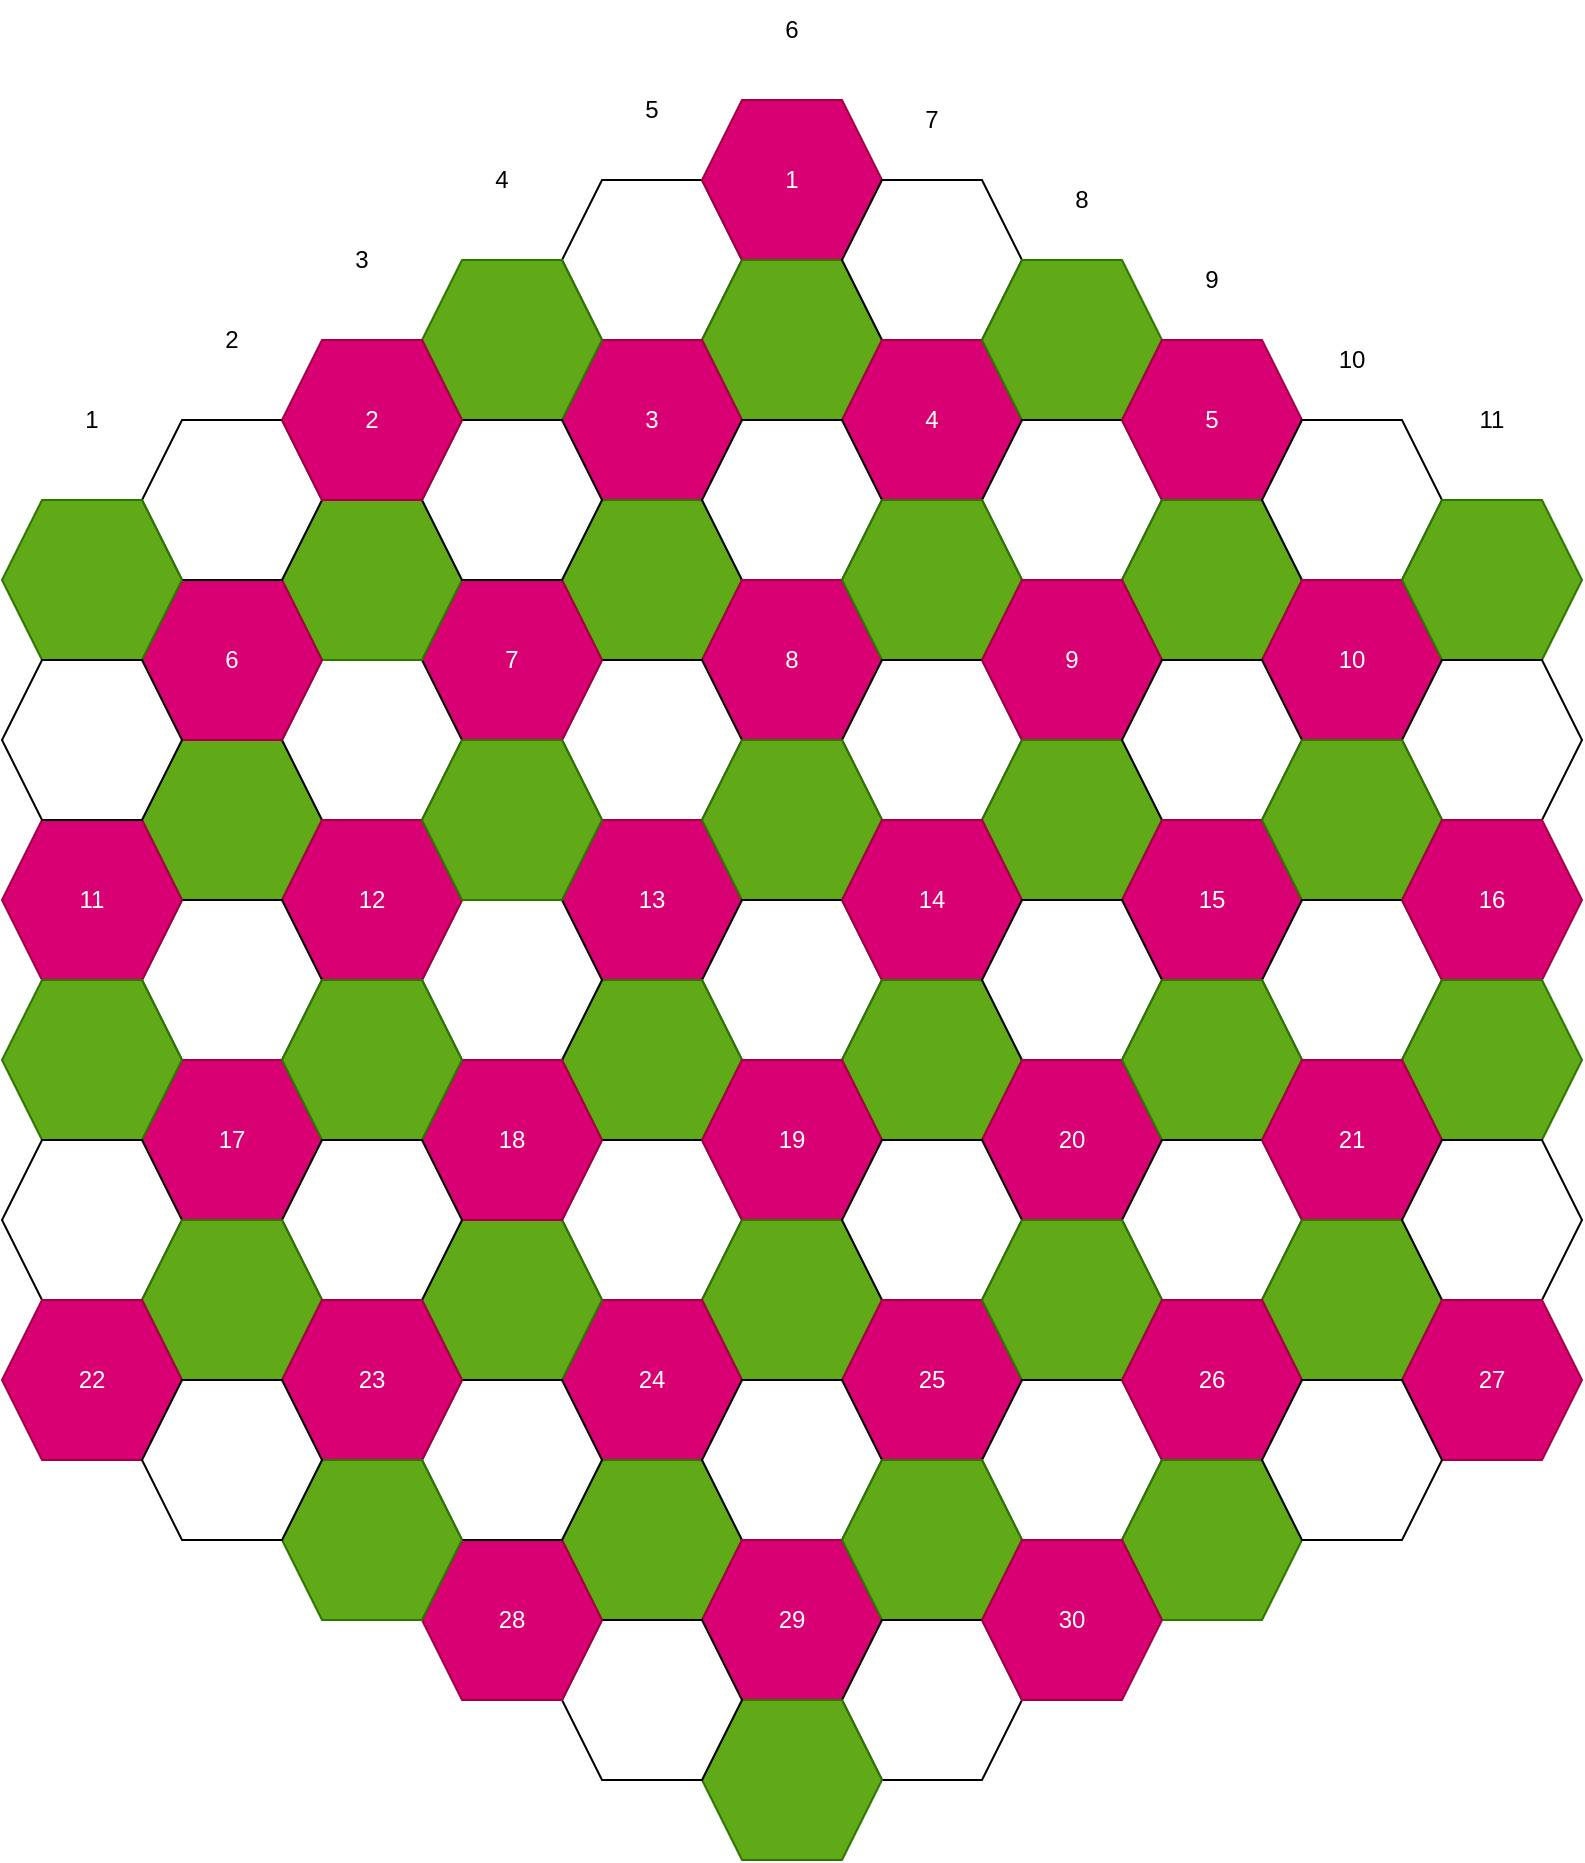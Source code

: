 <mxfile>
    <diagram id="STzJX9Mmbt7jHPi3Ruub" name="Page-1">
        <mxGraphModel dx="1576" dy="863" grid="1" gridSize="10" guides="1" tooltips="1" connect="1" arrows="1" fold="1" page="1" pageScale="1" pageWidth="850" pageHeight="1100" math="0" shadow="0">
            <root>
                <mxCell id="0"/>
                <mxCell id="1" parent="0"/>
                <mxCell id="9" value="" style="shape=hexagon;perimeter=hexagonPerimeter2;whiteSpace=wrap;html=1;fixedSize=1;" vertex="1" parent="1">
                    <mxGeometry x="690" y="520" width="90" height="80" as="geometry"/>
                </mxCell>
                <mxCell id="10" value="1" style="shape=hexagon;perimeter=hexagonPerimeter2;whiteSpace=wrap;html=1;fixedSize=1;fillColor=#d80073;fontColor=#ffffff;strokeColor=#A50040;" vertex="1" parent="1">
                    <mxGeometry x="760" y="480" width="90" height="80" as="geometry"/>
                </mxCell>
                <mxCell id="11" value="" style="shape=hexagon;perimeter=hexagonPerimeter2;whiteSpace=wrap;html=1;fixedSize=1;fillColor=#60a917;fontColor=#ffffff;strokeColor=#2D7600;" vertex="1" parent="1">
                    <mxGeometry x="760" y="560" width="90" height="80" as="geometry"/>
                </mxCell>
                <mxCell id="12" value="" style="shape=hexagon;perimeter=hexagonPerimeter2;whiteSpace=wrap;html=1;fixedSize=1;" vertex="1" parent="1">
                    <mxGeometry x="830" y="520" width="90" height="80" as="geometry"/>
                </mxCell>
                <mxCell id="13" value="4" style="shape=hexagon;perimeter=hexagonPerimeter2;whiteSpace=wrap;html=1;fixedSize=1;fillColor=#d80073;fontColor=#ffffff;strokeColor=#A50040;" vertex="1" parent="1">
                    <mxGeometry x="830" y="600" width="90" height="80" as="geometry"/>
                </mxCell>
                <mxCell id="14" value="" style="shape=hexagon;perimeter=hexagonPerimeter2;whiteSpace=wrap;html=1;fixedSize=1;fillColor=#60a917;fontColor=#ffffff;strokeColor=#2D7600;" vertex="1" parent="1">
                    <mxGeometry x="900" y="560" width="90" height="80" as="geometry"/>
                </mxCell>
                <mxCell id="15" value="" style="shape=hexagon;perimeter=hexagonPerimeter2;whiteSpace=wrap;html=1;fixedSize=1;" vertex="1" parent="1">
                    <mxGeometry x="900" y="640" width="90" height="80" as="geometry"/>
                </mxCell>
                <mxCell id="16" value="5" style="shape=hexagon;perimeter=hexagonPerimeter2;whiteSpace=wrap;html=1;fixedSize=1;fillColor=#d80073;fontColor=#ffffff;strokeColor=#A50040;" vertex="1" parent="1">
                    <mxGeometry x="970" y="600" width="90" height="80" as="geometry"/>
                </mxCell>
                <mxCell id="17" value="" style="shape=hexagon;perimeter=hexagonPerimeter2;whiteSpace=wrap;html=1;fixedSize=1;fillColor=#60a917;fontColor=#ffffff;strokeColor=#2D7600;" vertex="1" parent="1">
                    <mxGeometry x="970" y="680" width="90" height="80" as="geometry"/>
                </mxCell>
                <mxCell id="18" value="" style="shape=hexagon;perimeter=hexagonPerimeter2;whiteSpace=wrap;html=1;fixedSize=1;" vertex="1" parent="1">
                    <mxGeometry x="1040" y="640" width="90" height="80" as="geometry"/>
                </mxCell>
                <mxCell id="19" value="10" style="shape=hexagon;perimeter=hexagonPerimeter2;whiteSpace=wrap;html=1;fixedSize=1;fillColor=#d80073;fontColor=#ffffff;strokeColor=#A50040;" vertex="1" parent="1">
                    <mxGeometry x="1040" y="720" width="90" height="80" as="geometry"/>
                </mxCell>
                <mxCell id="20" value="" style="shape=hexagon;perimeter=hexagonPerimeter2;whiteSpace=wrap;html=1;fixedSize=1;fillColor=#60a917;fontColor=#ffffff;strokeColor=#2D7600;" vertex="1" parent="1">
                    <mxGeometry x="1110" y="680" width="90" height="80" as="geometry"/>
                </mxCell>
                <mxCell id="21" value="" style="shape=hexagon;perimeter=hexagonPerimeter2;whiteSpace=wrap;html=1;fixedSize=1;" vertex="1" parent="1">
                    <mxGeometry x="1110" y="760" width="90" height="80" as="geometry"/>
                </mxCell>
                <mxCell id="31" value="3" style="shape=hexagon;perimeter=hexagonPerimeter2;whiteSpace=wrap;html=1;fixedSize=1;fillColor=#d80073;fontColor=#ffffff;strokeColor=#A50040;" vertex="1" parent="1">
                    <mxGeometry x="690" y="600" width="90" height="80" as="geometry"/>
                </mxCell>
                <mxCell id="32" value="" style="shape=hexagon;perimeter=hexagonPerimeter2;whiteSpace=wrap;html=1;fixedSize=1;fillColor=#60a917;fontColor=#ffffff;strokeColor=#2D7600;" vertex="1" parent="1">
                    <mxGeometry x="620" y="560" width="90" height="80" as="geometry"/>
                </mxCell>
                <mxCell id="33" value="" style="shape=hexagon;perimeter=hexagonPerimeter2;whiteSpace=wrap;html=1;fixedSize=1;fillColor=#60a917;fontColor=#ffffff;strokeColor=#2D7600;" vertex="1" parent="1">
                    <mxGeometry x="690" y="680" width="90" height="80" as="geometry"/>
                </mxCell>
                <mxCell id="34" value="" style="shape=hexagon;perimeter=hexagonPerimeter2;whiteSpace=wrap;html=1;fixedSize=1;" vertex="1" parent="1">
                    <mxGeometry x="760" y="640" width="90" height="80" as="geometry"/>
                </mxCell>
                <mxCell id="35" value="8" style="shape=hexagon;perimeter=hexagonPerimeter2;whiteSpace=wrap;html=1;fixedSize=1;fillColor=#d80073;fontColor=#ffffff;strokeColor=#A50040;" vertex="1" parent="1">
                    <mxGeometry x="760" y="720" width="90" height="80" as="geometry"/>
                </mxCell>
                <mxCell id="36" value="" style="shape=hexagon;perimeter=hexagonPerimeter2;whiteSpace=wrap;html=1;fixedSize=1;fillColor=#60a917;fontColor=#ffffff;strokeColor=#2D7600;" vertex="1" parent="1">
                    <mxGeometry x="830" y="680" width="90" height="80" as="geometry"/>
                </mxCell>
                <mxCell id="37" value="" style="shape=hexagon;perimeter=hexagonPerimeter2;whiteSpace=wrap;html=1;fixedSize=1;" vertex="1" parent="1">
                    <mxGeometry x="830" y="760" width="90" height="80" as="geometry"/>
                </mxCell>
                <mxCell id="38" value="9" style="shape=hexagon;perimeter=hexagonPerimeter2;whiteSpace=wrap;html=1;fixedSize=1;fillColor=#d80073;fontColor=#ffffff;strokeColor=#A50040;" vertex="1" parent="1">
                    <mxGeometry x="900" y="720" width="90" height="80" as="geometry"/>
                </mxCell>
                <mxCell id="39" value="" style="shape=hexagon;perimeter=hexagonPerimeter2;whiteSpace=wrap;html=1;fixedSize=1;fillColor=#60a917;fontColor=#ffffff;strokeColor=#2D7600;" vertex="1" parent="1">
                    <mxGeometry x="900" y="800" width="90" height="80" as="geometry"/>
                </mxCell>
                <mxCell id="40" value="" style="shape=hexagon;perimeter=hexagonPerimeter2;whiteSpace=wrap;html=1;fixedSize=1;" vertex="1" parent="1">
                    <mxGeometry x="970" y="760" width="90" height="80" as="geometry"/>
                </mxCell>
                <mxCell id="41" value="15" style="shape=hexagon;perimeter=hexagonPerimeter2;whiteSpace=wrap;html=1;fixedSize=1;fillColor=#d80073;fontColor=#ffffff;strokeColor=#A50040;" vertex="1" parent="1">
                    <mxGeometry x="970" y="840" width="90" height="80" as="geometry"/>
                </mxCell>
                <mxCell id="42" value="" style="shape=hexagon;perimeter=hexagonPerimeter2;whiteSpace=wrap;html=1;fixedSize=1;fillColor=#60a917;fontColor=#ffffff;strokeColor=#2D7600;" vertex="1" parent="1">
                    <mxGeometry x="1040" y="800" width="90" height="80" as="geometry"/>
                </mxCell>
                <mxCell id="43" value="" style="shape=hexagon;perimeter=hexagonPerimeter2;whiteSpace=wrap;html=1;fixedSize=1;" vertex="1" parent="1">
                    <mxGeometry x="1040" y="880" width="90" height="80" as="geometry"/>
                </mxCell>
                <mxCell id="44" value="16" style="shape=hexagon;perimeter=hexagonPerimeter2;whiteSpace=wrap;html=1;fixedSize=1;fillColor=#d80073;fontColor=#ffffff;strokeColor=#A50040;" vertex="1" parent="1">
                    <mxGeometry x="1110" y="840" width="90" height="80" as="geometry"/>
                </mxCell>
                <mxCell id="45" value="" style="shape=hexagon;perimeter=hexagonPerimeter2;whiteSpace=wrap;html=1;fixedSize=1;fillColor=#60a917;fontColor=#ffffff;strokeColor=#2D7600;" vertex="1" parent="1">
                    <mxGeometry x="1110" y="920" width="90" height="80" as="geometry"/>
                </mxCell>
                <mxCell id="46" value="" style="shape=hexagon;perimeter=hexagonPerimeter2;whiteSpace=wrap;html=1;fixedSize=1;" vertex="1" parent="1">
                    <mxGeometry x="690" y="760" width="90" height="80" as="geometry"/>
                </mxCell>
                <mxCell id="47" value="7" style="shape=hexagon;perimeter=hexagonPerimeter2;whiteSpace=wrap;html=1;fixedSize=1;fillColor=#d80073;fontColor=#ffffff;strokeColor=#A50040;" vertex="1" parent="1">
                    <mxGeometry x="620" y="720" width="90" height="80" as="geometry"/>
                </mxCell>
                <mxCell id="78" value="13" style="shape=hexagon;perimeter=hexagonPerimeter2;whiteSpace=wrap;html=1;fixedSize=1;fillColor=#d80073;fontColor=#ffffff;strokeColor=#A50040;" vertex="1" parent="1">
                    <mxGeometry x="690" y="840" width="90" height="80" as="geometry"/>
                </mxCell>
                <mxCell id="79" value="" style="shape=hexagon;perimeter=hexagonPerimeter2;whiteSpace=wrap;html=1;fixedSize=1;fillColor=#60a917;fontColor=#ffffff;strokeColor=#2D7600;" vertex="1" parent="1">
                    <mxGeometry x="760" y="800" width="90" height="80" as="geometry"/>
                </mxCell>
                <mxCell id="80" value="" style="shape=hexagon;perimeter=hexagonPerimeter2;whiteSpace=wrap;html=1;fixedSize=1;" vertex="1" parent="1">
                    <mxGeometry x="760" y="880" width="90" height="80" as="geometry"/>
                </mxCell>
                <mxCell id="81" value="14" style="shape=hexagon;perimeter=hexagonPerimeter2;whiteSpace=wrap;html=1;fixedSize=1;fillColor=#d80073;fontColor=#ffffff;strokeColor=#A50040;" vertex="1" parent="1">
                    <mxGeometry x="830" y="840" width="90" height="80" as="geometry"/>
                </mxCell>
                <mxCell id="82" value="" style="shape=hexagon;perimeter=hexagonPerimeter2;whiteSpace=wrap;html=1;fixedSize=1;fillColor=#60a917;fontColor=#ffffff;strokeColor=#2D7600;" vertex="1" parent="1">
                    <mxGeometry x="830" y="920" width="90" height="80" as="geometry"/>
                </mxCell>
                <mxCell id="83" value="" style="shape=hexagon;perimeter=hexagonPerimeter2;whiteSpace=wrap;html=1;fixedSize=1;" vertex="1" parent="1">
                    <mxGeometry x="900" y="880" width="90" height="80" as="geometry"/>
                </mxCell>
                <mxCell id="84" value="20" style="shape=hexagon;perimeter=hexagonPerimeter2;whiteSpace=wrap;html=1;fixedSize=1;fillColor=#d80073;fontColor=#ffffff;strokeColor=#A50040;" vertex="1" parent="1">
                    <mxGeometry x="900" y="960" width="90" height="80" as="geometry"/>
                </mxCell>
                <mxCell id="85" value="" style="shape=hexagon;perimeter=hexagonPerimeter2;whiteSpace=wrap;html=1;fixedSize=1;fillColor=#60a917;fontColor=#ffffff;strokeColor=#2D7600;" vertex="1" parent="1">
                    <mxGeometry x="970" y="920" width="90" height="80" as="geometry"/>
                </mxCell>
                <mxCell id="86" value="" style="shape=hexagon;perimeter=hexagonPerimeter2;whiteSpace=wrap;html=1;fixedSize=1;" vertex="1" parent="1">
                    <mxGeometry x="970" y="1000" width="90" height="80" as="geometry"/>
                </mxCell>
                <mxCell id="87" value="21" style="shape=hexagon;perimeter=hexagonPerimeter2;whiteSpace=wrap;html=1;fixedSize=1;fillColor=#d80073;fontColor=#ffffff;strokeColor=#A50040;" vertex="1" parent="1">
                    <mxGeometry x="1040" y="960" width="90" height="80" as="geometry"/>
                </mxCell>
                <mxCell id="88" value="" style="shape=hexagon;perimeter=hexagonPerimeter2;whiteSpace=wrap;html=1;fixedSize=1;fillColor=#60a917;fontColor=#ffffff;strokeColor=#2D7600;" vertex="1" parent="1">
                    <mxGeometry x="1040" y="1040" width="90" height="80" as="geometry"/>
                </mxCell>
                <mxCell id="89" value="" style="shape=hexagon;perimeter=hexagonPerimeter2;whiteSpace=wrap;html=1;fixedSize=1;" vertex="1" parent="1">
                    <mxGeometry x="1110" y="1000" width="90" height="80" as="geometry"/>
                </mxCell>
                <mxCell id="90" value="27" style="shape=hexagon;perimeter=hexagonPerimeter2;whiteSpace=wrap;html=1;fixedSize=1;fillColor=#d80073;fontColor=#ffffff;strokeColor=#A50040;" vertex="1" parent="1">
                    <mxGeometry x="1110" y="1080" width="90" height="80" as="geometry"/>
                </mxCell>
                <mxCell id="91" value="" style="shape=hexagon;perimeter=hexagonPerimeter2;whiteSpace=wrap;html=1;fixedSize=1;fillColor=#60a917;fontColor=#ffffff;strokeColor=#2D7600;" vertex="1" parent="1">
                    <mxGeometry x="690" y="920" width="90" height="80" as="geometry"/>
                </mxCell>
                <mxCell id="92" value="" style="shape=hexagon;perimeter=hexagonPerimeter2;whiteSpace=wrap;html=1;fixedSize=1;" vertex="1" parent="1">
                    <mxGeometry x="620" y="880" width="90" height="80" as="geometry"/>
                </mxCell>
                <mxCell id="93" value="" style="shape=hexagon;perimeter=hexagonPerimeter2;whiteSpace=wrap;html=1;fixedSize=1;" vertex="1" parent="1">
                    <mxGeometry x="690" y="1000" width="90" height="80" as="geometry"/>
                </mxCell>
                <mxCell id="94" value="19" style="shape=hexagon;perimeter=hexagonPerimeter2;whiteSpace=wrap;html=1;fixedSize=1;fillColor=#d80073;fontColor=#ffffff;strokeColor=#A50040;" vertex="1" parent="1">
                    <mxGeometry x="760" y="960" width="90" height="80" as="geometry"/>
                </mxCell>
                <mxCell id="95" value="" style="shape=hexagon;perimeter=hexagonPerimeter2;whiteSpace=wrap;html=1;fixedSize=1;fillColor=#60a917;fontColor=#ffffff;strokeColor=#2D7600;" vertex="1" parent="1">
                    <mxGeometry x="760" y="1040" width="90" height="80" as="geometry"/>
                </mxCell>
                <mxCell id="96" value="" style="shape=hexagon;perimeter=hexagonPerimeter2;whiteSpace=wrap;html=1;fixedSize=1;" vertex="1" parent="1">
                    <mxGeometry x="830" y="1000" width="90" height="80" as="geometry"/>
                </mxCell>
                <mxCell id="97" value="25" style="shape=hexagon;perimeter=hexagonPerimeter2;whiteSpace=wrap;html=1;fixedSize=1;fillColor=#d80073;fontColor=#ffffff;strokeColor=#A50040;" vertex="1" parent="1">
                    <mxGeometry x="830" y="1080" width="90" height="80" as="geometry"/>
                </mxCell>
                <mxCell id="98" value="" style="shape=hexagon;perimeter=hexagonPerimeter2;whiteSpace=wrap;html=1;fixedSize=1;fillColor=#60a917;fontColor=#ffffff;strokeColor=#2D7600;" vertex="1" parent="1">
                    <mxGeometry x="900" y="1040" width="90" height="80" as="geometry"/>
                </mxCell>
                <mxCell id="99" value="" style="shape=hexagon;perimeter=hexagonPerimeter2;whiteSpace=wrap;html=1;fixedSize=1;" vertex="1" parent="1">
                    <mxGeometry x="900" y="1120" width="90" height="80" as="geometry"/>
                </mxCell>
                <mxCell id="100" value="26" style="shape=hexagon;perimeter=hexagonPerimeter2;whiteSpace=wrap;html=1;fixedSize=1;fillColor=#d80073;fontColor=#ffffff;strokeColor=#A50040;" vertex="1" parent="1">
                    <mxGeometry x="970" y="1080" width="90" height="80" as="geometry"/>
                </mxCell>
                <mxCell id="101" value="" style="shape=hexagon;perimeter=hexagonPerimeter2;whiteSpace=wrap;html=1;fixedSize=1;fillColor=#60a917;fontColor=#ffffff;strokeColor=#2D7600;" vertex="1" parent="1">
                    <mxGeometry x="970" y="1160" width="90" height="80" as="geometry"/>
                </mxCell>
                <mxCell id="102" value="" style="shape=hexagon;perimeter=hexagonPerimeter2;whiteSpace=wrap;html=1;fixedSize=1;" vertex="1" parent="1">
                    <mxGeometry x="1040" y="1120" width="90" height="80" as="geometry"/>
                </mxCell>
                <mxCell id="103" value="" style="shape=hexagon;perimeter=hexagonPerimeter2;whiteSpace=wrap;html=1;fixedSize=1;fillColor=#60a917;fontColor=#ffffff;strokeColor=#2D7600;" vertex="1" parent="1">
                    <mxGeometry x="480" y="800" width="90" height="80" as="geometry"/>
                </mxCell>
                <mxCell id="104" value="" style="shape=hexagon;perimeter=hexagonPerimeter2;whiteSpace=wrap;html=1;fixedSize=1;" vertex="1" parent="1">
                    <mxGeometry x="550" y="760" width="90" height="80" as="geometry"/>
                </mxCell>
                <mxCell id="105" value="12" style="shape=hexagon;perimeter=hexagonPerimeter2;whiteSpace=wrap;html=1;fixedSize=1;fillColor=#d80073;fontColor=#ffffff;strokeColor=#A50040;" vertex="1" parent="1">
                    <mxGeometry x="550" y="840" width="90" height="80" as="geometry"/>
                </mxCell>
                <mxCell id="106" value="24" style="shape=hexagon;perimeter=hexagonPerimeter2;whiteSpace=wrap;html=1;fixedSize=1;fillColor=#d80073;fontColor=#ffffff;strokeColor=#A50040;" vertex="1" parent="1">
                    <mxGeometry x="690" y="1080" width="90" height="80" as="geometry"/>
                </mxCell>
                <mxCell id="107" value="" style="shape=hexagon;perimeter=hexagonPerimeter2;whiteSpace=wrap;html=1;fixedSize=1;fillColor=#60a917;fontColor=#ffffff;strokeColor=#2D7600;" vertex="1" parent="1">
                    <mxGeometry x="620" y="1040" width="90" height="80" as="geometry"/>
                </mxCell>
                <mxCell id="108" value="" style="shape=hexagon;perimeter=hexagonPerimeter2;whiteSpace=wrap;html=1;fixedSize=1;fillColor=#60a917;fontColor=#ffffff;strokeColor=#2D7600;" vertex="1" parent="1">
                    <mxGeometry x="690" y="1160" width="90" height="80" as="geometry"/>
                </mxCell>
                <mxCell id="109" value="" style="shape=hexagon;perimeter=hexagonPerimeter2;whiteSpace=wrap;html=1;fixedSize=1;" vertex="1" parent="1">
                    <mxGeometry x="760" y="1120" width="90" height="80" as="geometry"/>
                </mxCell>
                <mxCell id="110" value="29" style="shape=hexagon;perimeter=hexagonPerimeter2;whiteSpace=wrap;html=1;fixedSize=1;fillColor=#d80073;fontColor=#ffffff;strokeColor=#A50040;" vertex="1" parent="1">
                    <mxGeometry x="760" y="1200" width="90" height="80" as="geometry"/>
                </mxCell>
                <mxCell id="111" value="" style="shape=hexagon;perimeter=hexagonPerimeter2;whiteSpace=wrap;html=1;fixedSize=1;fillColor=#60a917;fontColor=#ffffff;strokeColor=#2D7600;" vertex="1" parent="1">
                    <mxGeometry x="830" y="1160" width="90" height="80" as="geometry"/>
                </mxCell>
                <mxCell id="112" value="" style="shape=hexagon;perimeter=hexagonPerimeter2;whiteSpace=wrap;html=1;fixedSize=1;" vertex="1" parent="1">
                    <mxGeometry x="830" y="1240" width="90" height="80" as="geometry"/>
                </mxCell>
                <mxCell id="113" value="30" style="shape=hexagon;perimeter=hexagonPerimeter2;whiteSpace=wrap;html=1;fixedSize=1;fillColor=#d80073;fontColor=#ffffff;strokeColor=#A50040;" vertex="1" parent="1">
                    <mxGeometry x="900" y="1200" width="90" height="80" as="geometry"/>
                </mxCell>
                <mxCell id="114" value="" style="shape=hexagon;perimeter=hexagonPerimeter2;whiteSpace=wrap;html=1;fixedSize=1;fillColor=#60a917;fontColor=#ffffff;strokeColor=#2D7600;" vertex="1" parent="1">
                    <mxGeometry x="760" y="1280" width="90" height="80" as="geometry"/>
                </mxCell>
                <mxCell id="115" value="" style="shape=hexagon;perimeter=hexagonPerimeter2;whiteSpace=wrap;html=1;fixedSize=1;fillColor=#60a917;fontColor=#ffffff;strokeColor=#2D7600;" vertex="1" parent="1">
                    <mxGeometry x="620" y="800" width="90" height="80" as="geometry"/>
                </mxCell>
                <mxCell id="116" value="18" style="shape=hexagon;perimeter=hexagonPerimeter2;whiteSpace=wrap;html=1;fixedSize=1;fillColor=#d80073;fontColor=#ffffff;strokeColor=#A50040;" vertex="1" parent="1">
                    <mxGeometry x="620" y="960" width="90" height="80" as="geometry"/>
                </mxCell>
                <mxCell id="117" value="" style="shape=hexagon;perimeter=hexagonPerimeter2;whiteSpace=wrap;html=1;fixedSize=1;" vertex="1" parent="1">
                    <mxGeometry x="480" y="880" width="90" height="80" as="geometry"/>
                </mxCell>
                <mxCell id="118" value="17" style="shape=hexagon;perimeter=hexagonPerimeter2;whiteSpace=wrap;html=1;fixedSize=1;fillColor=#d80073;fontColor=#ffffff;strokeColor=#A50040;" vertex="1" parent="1">
                    <mxGeometry x="480" y="960" width="90" height="80" as="geometry"/>
                </mxCell>
                <mxCell id="119" value="" style="shape=hexagon;perimeter=hexagonPerimeter2;whiteSpace=wrap;html=1;fixedSize=1;fillColor=#60a917;fontColor=#ffffff;strokeColor=#2D7600;" vertex="1" parent="1">
                    <mxGeometry x="550" y="920" width="90" height="80" as="geometry"/>
                </mxCell>
                <mxCell id="120" value="" style="shape=hexagon;perimeter=hexagonPerimeter2;whiteSpace=wrap;html=1;fixedSize=1;" vertex="1" parent="1">
                    <mxGeometry x="550" y="1000" width="90" height="80" as="geometry"/>
                </mxCell>
                <mxCell id="121" value="" style="shape=hexagon;perimeter=hexagonPerimeter2;whiteSpace=wrap;html=1;fixedSize=1;" vertex="1" parent="1">
                    <mxGeometry x="690" y="1240" width="90" height="80" as="geometry"/>
                </mxCell>
                <mxCell id="122" value="28" style="shape=hexagon;perimeter=hexagonPerimeter2;whiteSpace=wrap;html=1;fixedSize=1;fillColor=#d80073;fontColor=#ffffff;strokeColor=#A50040;" vertex="1" parent="1">
                    <mxGeometry x="620" y="1200" width="90" height="80" as="geometry"/>
                </mxCell>
                <mxCell id="123" value="" style="shape=hexagon;perimeter=hexagonPerimeter2;whiteSpace=wrap;html=1;fixedSize=1;fillColor=#60a917;fontColor=#ffffff;strokeColor=#2D7600;" vertex="1" parent="1">
                    <mxGeometry x="550" y="680" width="90" height="80" as="geometry"/>
                </mxCell>
                <mxCell id="124" value="" style="shape=hexagon;perimeter=hexagonPerimeter2;whiteSpace=wrap;html=1;fixedSize=1;" vertex="1" parent="1">
                    <mxGeometry x="620" y="640" width="90" height="80" as="geometry"/>
                </mxCell>
                <mxCell id="125" value="6" style="shape=hexagon;perimeter=hexagonPerimeter2;whiteSpace=wrap;html=1;fixedSize=1;fillColor=#d80073;fontColor=#ffffff;strokeColor=#A50040;" vertex="1" parent="1">
                    <mxGeometry x="480" y="720" width="90" height="80" as="geometry"/>
                </mxCell>
                <mxCell id="126" value="" style="shape=hexagon;perimeter=hexagonPerimeter2;whiteSpace=wrap;html=1;fixedSize=1;" vertex="1" parent="1">
                    <mxGeometry x="480" y="640" width="90" height="80" as="geometry"/>
                </mxCell>
                <mxCell id="127" value="2" style="shape=hexagon;perimeter=hexagonPerimeter2;whiteSpace=wrap;html=1;fixedSize=1;fillColor=#d80073;fontColor=#ffffff;strokeColor=#A50040;" vertex="1" parent="1">
                    <mxGeometry x="550" y="600" width="90" height="80" as="geometry"/>
                </mxCell>
                <mxCell id="128" value="" style="shape=hexagon;perimeter=hexagonPerimeter2;whiteSpace=wrap;html=1;fixedSize=1;fillColor=#60a917;fontColor=#ffffff;strokeColor=#2D7600;" vertex="1" parent="1">
                    <mxGeometry x="410" y="680" width="90" height="80" as="geometry"/>
                </mxCell>
                <mxCell id="129" value="11" style="shape=hexagon;perimeter=hexagonPerimeter2;whiteSpace=wrap;html=1;fixedSize=1;fillColor=#d80073;fontColor=#ffffff;strokeColor=#A50040;" vertex="1" parent="1">
                    <mxGeometry x="410" y="840" width="90" height="80" as="geometry"/>
                </mxCell>
                <mxCell id="130" value="" style="shape=hexagon;perimeter=hexagonPerimeter2;whiteSpace=wrap;html=1;fixedSize=1;fillColor=#60a917;fontColor=#ffffff;strokeColor=#2D7600;" vertex="1" parent="1">
                    <mxGeometry x="410" y="920" width="90" height="80" as="geometry"/>
                </mxCell>
                <mxCell id="131" value="" style="shape=hexagon;perimeter=hexagonPerimeter2;whiteSpace=wrap;html=1;fixedSize=1;" vertex="1" parent="1">
                    <mxGeometry x="410" y="1000" width="90" height="80" as="geometry"/>
                </mxCell>
                <mxCell id="132" value="" style="shape=hexagon;perimeter=hexagonPerimeter2;whiteSpace=wrap;html=1;fixedSize=1;" vertex="1" parent="1">
                    <mxGeometry x="410" y="760" width="90" height="80" as="geometry"/>
                </mxCell>
                <mxCell id="133" value="" style="shape=hexagon;perimeter=hexagonPerimeter2;whiteSpace=wrap;html=1;fixedSize=1;" vertex="1" parent="1">
                    <mxGeometry x="620" y="1120" width="90" height="80" as="geometry"/>
                </mxCell>
                <mxCell id="134" value="" style="shape=hexagon;perimeter=hexagonPerimeter2;whiteSpace=wrap;html=1;fixedSize=1;fillColor=#60a917;fontColor=#ffffff;strokeColor=#2D7600;" vertex="1" parent="1">
                    <mxGeometry x="480" y="1040" width="90" height="80" as="geometry"/>
                </mxCell>
                <mxCell id="135" value="23" style="shape=hexagon;perimeter=hexagonPerimeter2;whiteSpace=wrap;html=1;fixedSize=1;fillColor=#d80073;fontColor=#ffffff;strokeColor=#A50040;" vertex="1" parent="1">
                    <mxGeometry x="550" y="1080" width="90" height="80" as="geometry"/>
                </mxCell>
                <mxCell id="136" value="" style="shape=hexagon;perimeter=hexagonPerimeter2;whiteSpace=wrap;html=1;fixedSize=1;fillColor=#60a917;fontColor=#ffffff;strokeColor=#2D7600;" vertex="1" parent="1">
                    <mxGeometry x="550" y="1160" width="90" height="80" as="geometry"/>
                </mxCell>
                <mxCell id="137" value="22" style="shape=hexagon;perimeter=hexagonPerimeter2;whiteSpace=wrap;html=1;fixedSize=1;fillColor=#d80073;fontColor=#ffffff;strokeColor=#A50040;" vertex="1" parent="1">
                    <mxGeometry x="410" y="1080" width="90" height="80" as="geometry"/>
                </mxCell>
                <mxCell id="138" value="" style="shape=hexagon;perimeter=hexagonPerimeter2;whiteSpace=wrap;html=1;fixedSize=1;" vertex="1" parent="1">
                    <mxGeometry x="480" y="1120" width="90" height="80" as="geometry"/>
                </mxCell>
                <mxCell id="141" value="1" style="text;html=1;align=center;verticalAlign=middle;whiteSpace=wrap;rounded=0;" vertex="1" parent="1">
                    <mxGeometry x="425" y="625" width="60" height="30" as="geometry"/>
                </mxCell>
                <mxCell id="142" value="2" style="text;html=1;align=center;verticalAlign=middle;whiteSpace=wrap;rounded=0;" vertex="1" parent="1">
                    <mxGeometry x="495" y="585" width="60" height="30" as="geometry"/>
                </mxCell>
                <mxCell id="143" value="3" style="text;html=1;align=center;verticalAlign=middle;whiteSpace=wrap;rounded=0;" vertex="1" parent="1">
                    <mxGeometry x="560" y="545" width="60" height="30" as="geometry"/>
                </mxCell>
                <mxCell id="144" value="4" style="text;html=1;align=center;verticalAlign=middle;whiteSpace=wrap;rounded=0;" vertex="1" parent="1">
                    <mxGeometry x="630" y="505" width="60" height="30" as="geometry"/>
                </mxCell>
                <mxCell id="145" value="5" style="text;html=1;align=center;verticalAlign=middle;whiteSpace=wrap;rounded=0;" vertex="1" parent="1">
                    <mxGeometry x="705" y="470" width="60" height="30" as="geometry"/>
                </mxCell>
                <mxCell id="146" value="6" style="text;html=1;align=center;verticalAlign=middle;whiteSpace=wrap;rounded=0;" vertex="1" parent="1">
                    <mxGeometry x="775" y="430" width="60" height="30" as="geometry"/>
                </mxCell>
                <mxCell id="147" value="11" style="text;html=1;align=center;verticalAlign=middle;whiteSpace=wrap;rounded=0;" vertex="1" parent="1">
                    <mxGeometry x="1125" y="625" width="60" height="30" as="geometry"/>
                </mxCell>
                <mxCell id="148" value="8" style="text;html=1;align=center;verticalAlign=middle;whiteSpace=wrap;rounded=0;" vertex="1" parent="1">
                    <mxGeometry x="920" y="515" width="60" height="30" as="geometry"/>
                </mxCell>
                <mxCell id="149" value="7" style="text;html=1;align=center;verticalAlign=middle;whiteSpace=wrap;rounded=0;" vertex="1" parent="1">
                    <mxGeometry x="845" y="475" width="60" height="30" as="geometry"/>
                </mxCell>
                <mxCell id="150" value="10" style="text;html=1;align=center;verticalAlign=middle;whiteSpace=wrap;rounded=0;" vertex="1" parent="1">
                    <mxGeometry x="1055" y="595" width="60" height="30" as="geometry"/>
                </mxCell>
                <mxCell id="151" value="9" style="text;html=1;align=center;verticalAlign=middle;whiteSpace=wrap;rounded=0;" vertex="1" parent="1">
                    <mxGeometry x="985" y="555" width="60" height="30" as="geometry"/>
                </mxCell>
            </root>
        </mxGraphModel>
    </diagram>
</mxfile>